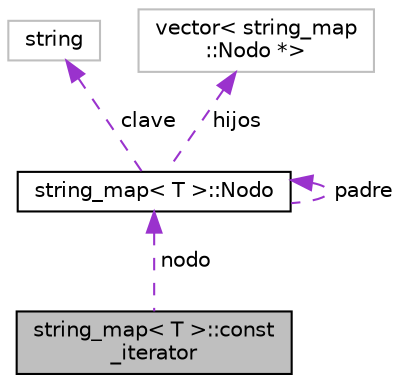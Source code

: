 digraph "string_map&lt; T &gt;::const_iterator"
{
  edge [fontname="Helvetica",fontsize="10",labelfontname="Helvetica",labelfontsize="10"];
  node [fontname="Helvetica",fontsize="10",shape=record];
  Node1 [label="string_map\< T \>::const\l_iterator",height=0.2,width=0.4,color="black", fillcolor="grey75", style="filled", fontcolor="black"];
  Node2 -> Node1 [dir="back",color="darkorchid3",fontsize="10",style="dashed",label=" nodo" ,fontname="Helvetica"];
  Node2 [label="string_map\< T \>::Nodo",height=0.2,width=0.4,color="black", fillcolor="white", style="filled",URL="$structstring__map_1_1Nodo.html"];
  Node2 -> Node2 [dir="back",color="darkorchid3",fontsize="10",style="dashed",label=" padre" ,fontname="Helvetica"];
  Node3 -> Node2 [dir="back",color="darkorchid3",fontsize="10",style="dashed",label=" clave" ,fontname="Helvetica"];
  Node3 [label="string",height=0.2,width=0.4,color="grey75", fillcolor="white", style="filled"];
  Node4 -> Node2 [dir="back",color="darkorchid3",fontsize="10",style="dashed",label=" hijos" ,fontname="Helvetica"];
  Node4 [label="vector\< string_map\l::Nodo *\>",height=0.2,width=0.4,color="grey75", fillcolor="white", style="filled"];
}
